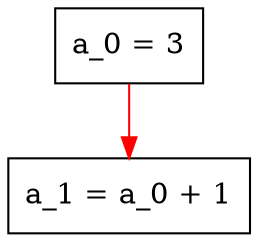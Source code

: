 digraph abc {
	node [shape=box]
	edge [dir=back]

	a_0 [label="a_0 = 3"]
	a_1 [label="a_1 = a_0 + 1"]

	a_0->a_1 [color=red, dir=front]
}
